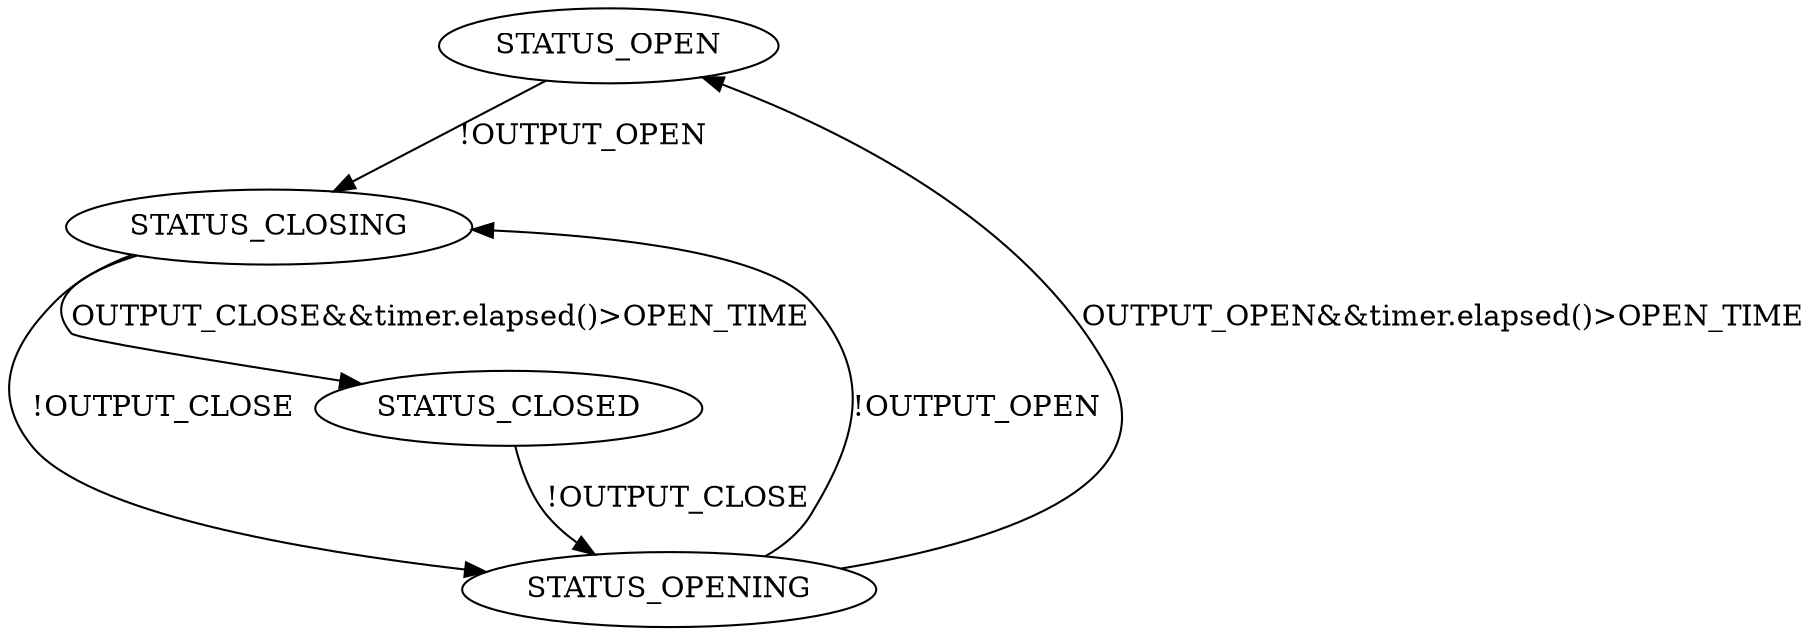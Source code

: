 digraph G{
	STATUS_OPEN->STATUS_CLOSING[label="!OUTPUT_OPEN"]
	STATUS_CLOSING->STATUS_OPENING[label="!OUTPUT_CLOSE"];
	STATUS_CLOSING->STATUS_CLOSED[label="OUTPUT_CLOSE&&timer.elapsed()>OPEN_TIME"];
	STATUS_OPENING->STATUS_CLOSING[label="!OUTPUT_OPEN"];
	STATUS_OPENING->STATUS_OPEN[label="OUTPUT_OPEN&&timer.elapsed()>OPEN_TIME"];
	STATUS_CLOSED->STATUS_OPENING[label="!OUTPUT_CLOSE"];
}


